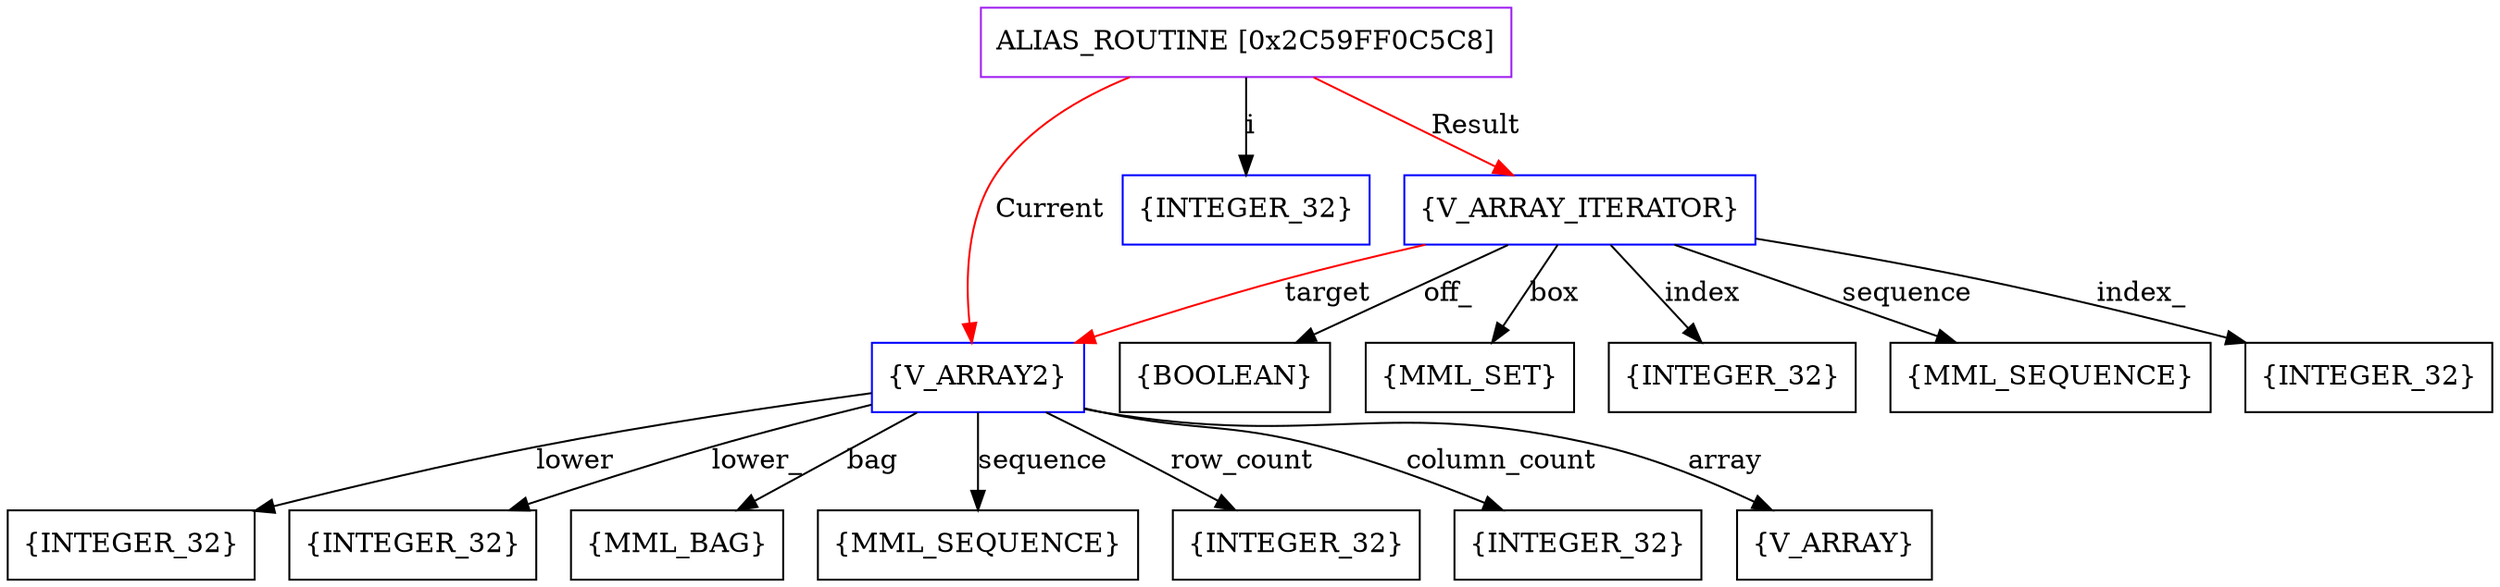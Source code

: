 digraph g {
	node [shape=box]
	b1[color=purple label=<ALIAS_ROUTINE [0x2C59FF0C5C8]>]
	b2[color=blue label=<{V_ARRAY2}>]
	b3[label=<{INTEGER_32}>]
	b4[label=<{INTEGER_32}>]
	b5[label=<{MML_BAG}>]
	b6[label=<{MML_SEQUENCE}>]
	b7[label=<{INTEGER_32}>]
	b8[label=<{INTEGER_32}>]
	b9[label=<{V_ARRAY}>]
	b10[color=blue label=<{INTEGER_32}>]
	b11[color=blue label=<{V_ARRAY_ITERATOR}>]
	b12[label=<{BOOLEAN}>]
	b13[label=<{MML_SET}>]
	b14[label=<{INTEGER_32}>]
	b15[label=<{MML_SEQUENCE}>]
	b16[label=<{INTEGER_32}>]
	b1->b2[color=red label=<Current>]
	b2->b3[label=<lower>]
	b2->b4[label=<lower_>]
	b2->b5[label=<bag>]
	b2->b6[label=<sequence>]
	b2->b7[label=<row_count>]
	b2->b8[label=<column_count>]
	b2->b9[label=<array>]
	b1->b10[label=<i>]
	b1->b11[color=red label=<Result>]
	b11->b12[label=<off_>]
	b11->b13[label=<box>]
	b11->b14[label=<index>]
	b11->b2[color=red label=<target>]
	b11->b15[label=<sequence>]
	b11->b16[label=<index_>]
}
